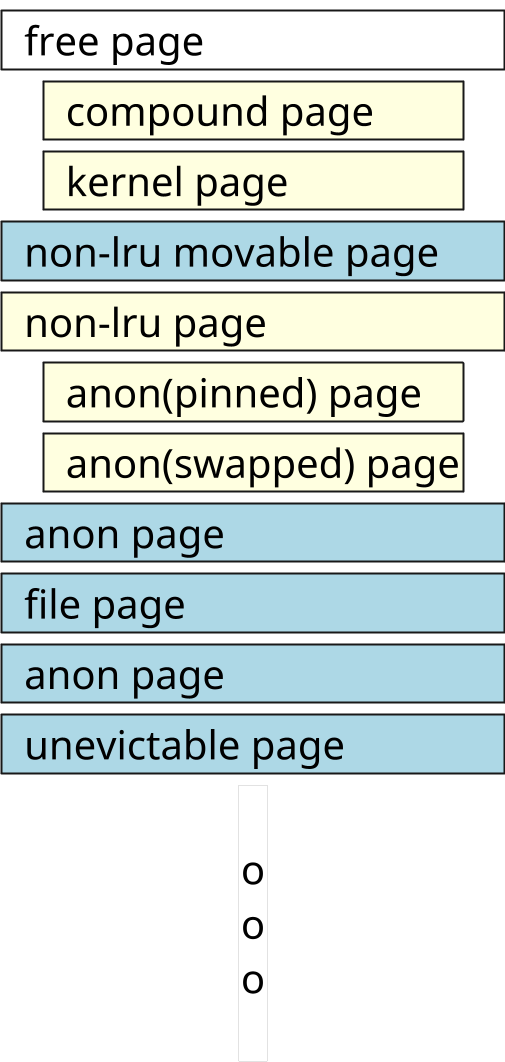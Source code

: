 @startuml
scale 1/5

skinparam Component {
    Style rectangle
    FontSize 200
    BorderThickness 10
    BackgroundColor transparent
}


skinparam Package {
    Style rectangle
    FontSize 0
    BorderThickness 0
    BackgroundColor transparent
}


skinparam Rectangle {
    Style rectangle
    FontSize 200
    BorderThickness 0
    BackgroundColor transparent
}

' component:
component "  free page				" as c0 #transparent
component "  compound page		" as c1 #LightYellow
component "  kernel page			" as c2 #LightYellow
component "  non-lru movable page	" as c3 #LightBlue
component "  non-lru page			" as c4 #LightYellow
component "  anon(pinned) page	" as c5 #LightYellow
component "  anon(swapped) page	" as c6 #LightYellow
component "  anon page				" as c7 #LightBlue
component "  file page				" as c8 #LightBlue
component "  anon page				" as c9 #LightBlue
component "  unevictable page		" as c10 #LightBlue
rectangle "\no\no\no\n" as c11 #transparent
' layout:
c0-down[hidden]-c1
c1-down[hidden]-c2
c2-down[hidden]-c3
c3-down[hidden]-c4
c4-down[hidden]-c5
c5-down[hidden]-c6
c6-down[hidden]-c7
c7-down[hidden]-c8
c8-down[hidden]-c9
c9-down[hidden]-c10
c10-down[hidden]-c11

@enduml
